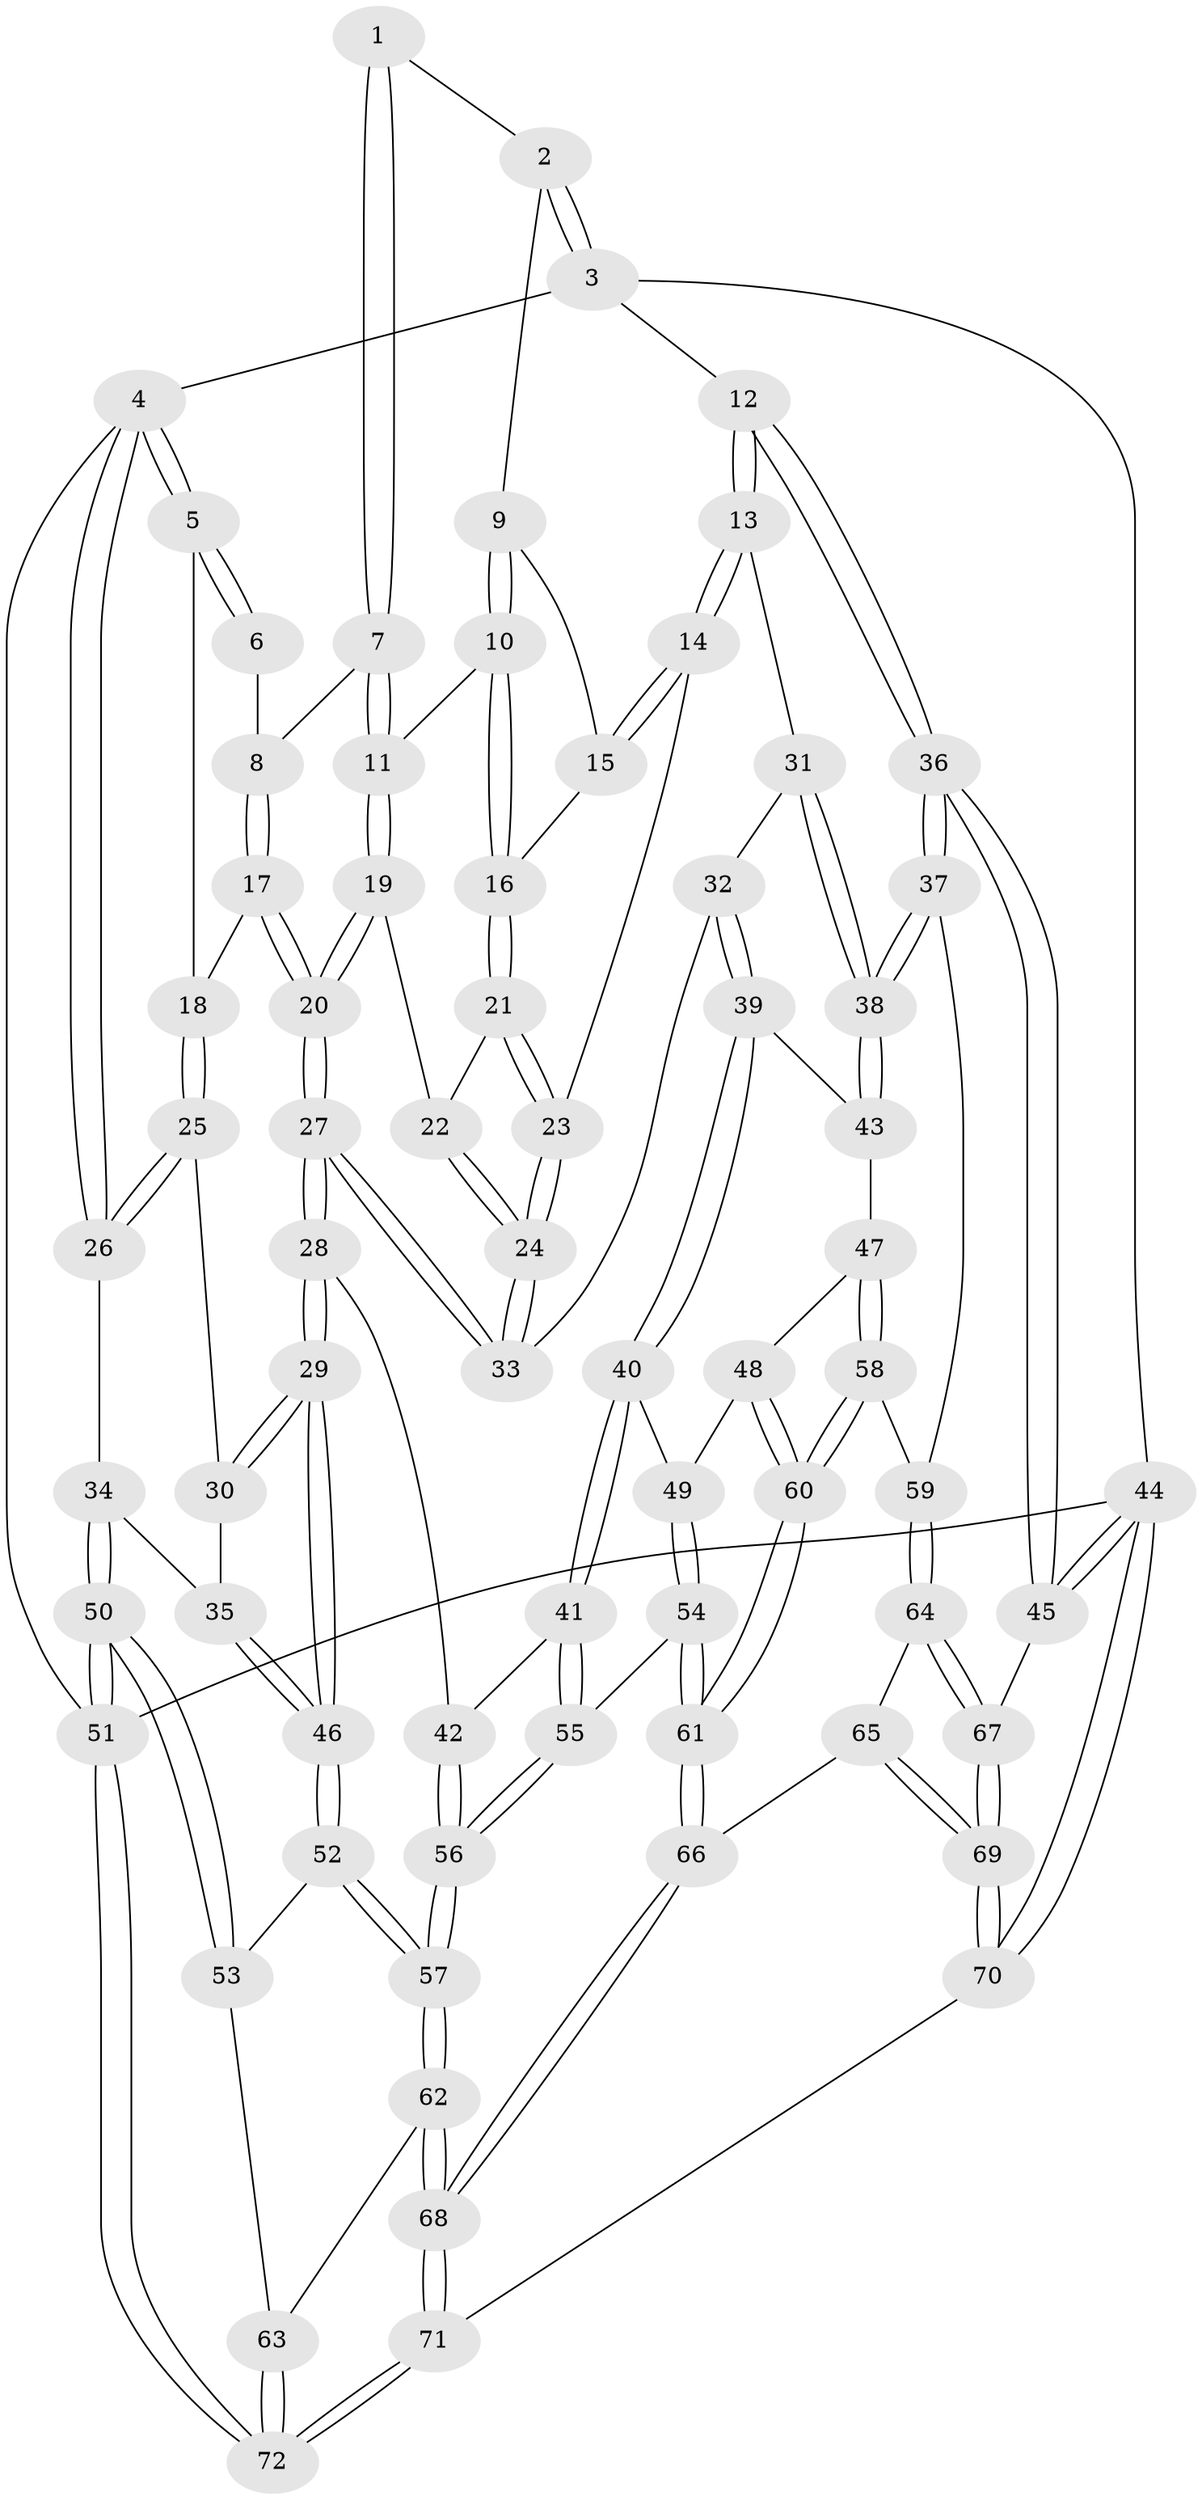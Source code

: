 // coarse degree distribution, {2: 0.2, 3: 0.5111111111111111, 4: 0.2, 5: 0.06666666666666667, 6: 0.022222222222222223}
// Generated by graph-tools (version 1.1) at 2025/54/03/04/25 22:54:43]
// undirected, 72 vertices, 177 edges
graph export_dot {
  node [color=gray90,style=filled];
  1 [pos="+0.6038870824927246+0"];
  2 [pos="+0.6143641648753602+0"];
  3 [pos="+1+0"];
  4 [pos="+0+0"];
  5 [pos="+0+0"];
  6 [pos="+0.22347361676811336+0"];
  7 [pos="+0.3573643999482697+0.1045488479166116"];
  8 [pos="+0.28909461856359203+0.10734180146459676"];
  9 [pos="+0.5850183851207956+0.0290278823343888"];
  10 [pos="+0.48487797165563856+0.14368284871533973"];
  11 [pos="+0.46776631262452006+0.15541197740471796"];
  12 [pos="+1+0.09438883359207473"];
  13 [pos="+0.9283019435587304+0.22580472158795775"];
  14 [pos="+0.7384761309518846+0.2268267148051457"];
  15 [pos="+0.617605219493854+0.09813822511751165"];
  16 [pos="+0.5826036808411368+0.2112729142099815"];
  17 [pos="+0.2586493451460074+0.15118128294516658"];
  18 [pos="+0.24240338354433705+0.15818608619386218"];
  19 [pos="+0.4580746517086327+0.26584750605148216"];
  20 [pos="+0.4269610571853431+0.35605580900031025"];
  21 [pos="+0.5828705462912981+0.21241901311790573"];
  22 [pos="+0.577507928573057+0.22006695513299473"];
  23 [pos="+0.7033294831824392+0.2470619511193666"];
  24 [pos="+0.5882334298494699+0.3748266006379798"];
  25 [pos="+0.15178126338772818+0.21053866527354084"];
  26 [pos="+0+0"];
  27 [pos="+0.43084215545621274+0.39053713979855204"];
  28 [pos="+0.3600342537127096+0.4803948637713055"];
  29 [pos="+0.2525791589018716+0.5020017997907201"];
  30 [pos="+0.15161928905813532+0.24027794436525246"];
  31 [pos="+0.8058543863214187+0.40400460404058497"];
  32 [pos="+0.6552285860663505+0.4455173709640941"];
  33 [pos="+0.5824302092123212+0.3841075192849599"];
  34 [pos="+0+0.4344363496504047"];
  35 [pos="+0+0.43728692554512755"];
  36 [pos="+1+0.636922725276391"];
  37 [pos="+0.8961148524050693+0.6482525228802375"];
  38 [pos="+0.8426271243604293+0.5944890721040353"];
  39 [pos="+0.6645552177421317+0.5528759100172937"];
  40 [pos="+0.6025402029694842+0.5993525916582526"];
  41 [pos="+0.519361066616194+0.611403045643815"];
  42 [pos="+0.42162741172286466+0.5540481075994116"];
  43 [pos="+0.6748704319818044+0.5581594994236889"];
  44 [pos="+1+1"];
  45 [pos="+1+0.7707385304818232"];
  46 [pos="+0.2208604912135517+0.5274315958293478"];
  47 [pos="+0.7038678870769+0.676098511709094"];
  48 [pos="+0.6567870657078705+0.6844137287269753"];
  49 [pos="+0.6275119877357993+0.6574032656677568"];
  50 [pos="+0+0.9370785378678225"];
  51 [pos="+0+1"];
  52 [pos="+0.1940846256707312+0.6222347447886871"];
  53 [pos="+0.1290263324641258+0.6823081631267932"];
  54 [pos="+0.5729784451170294+0.7867244901769596"];
  55 [pos="+0.5342631233237034+0.7667453581254613"];
  56 [pos="+0.4001901327982662+0.8043507304668552"];
  57 [pos="+0.3524421469553811+0.8460775307209151"];
  58 [pos="+0.7516668038567824+0.7052328216637719"];
  59 [pos="+0.8699022825388497+0.6751854564061187"];
  60 [pos="+0.6474484830769469+0.8166579918339398"];
  61 [pos="+0.6363828855340934+0.8361756992652851"];
  62 [pos="+0.3520859003038731+0.8478421133628904"];
  63 [pos="+0.24617102483705042+0.9725462888335671"];
  64 [pos="+0.8136106666519546+0.8518042327961042"];
  65 [pos="+0.8116559246908109+0.8533175488284938"];
  66 [pos="+0.6440810990198463+0.8584282666528626"];
  67 [pos="+0.9287533597006729+0.8875811952983511"];
  68 [pos="+0.5988303898509495+1"];
  69 [pos="+0.8345742682043465+1"];
  70 [pos="+0.8284509850117687+1"];
  71 [pos="+0.6260140650473315+1"];
  72 [pos="+0.0366472185501446+1"];
  1 -- 2;
  1 -- 7;
  1 -- 7;
  2 -- 3;
  2 -- 3;
  2 -- 9;
  3 -- 4;
  3 -- 12;
  3 -- 44;
  4 -- 5;
  4 -- 5;
  4 -- 26;
  4 -- 26;
  4 -- 51;
  5 -- 6;
  5 -- 6;
  5 -- 18;
  6 -- 8;
  7 -- 8;
  7 -- 11;
  7 -- 11;
  8 -- 17;
  8 -- 17;
  9 -- 10;
  9 -- 10;
  9 -- 15;
  10 -- 11;
  10 -- 16;
  10 -- 16;
  11 -- 19;
  11 -- 19;
  12 -- 13;
  12 -- 13;
  12 -- 36;
  12 -- 36;
  13 -- 14;
  13 -- 14;
  13 -- 31;
  14 -- 15;
  14 -- 15;
  14 -- 23;
  15 -- 16;
  16 -- 21;
  16 -- 21;
  17 -- 18;
  17 -- 20;
  17 -- 20;
  18 -- 25;
  18 -- 25;
  19 -- 20;
  19 -- 20;
  19 -- 22;
  20 -- 27;
  20 -- 27;
  21 -- 22;
  21 -- 23;
  21 -- 23;
  22 -- 24;
  22 -- 24;
  23 -- 24;
  23 -- 24;
  24 -- 33;
  24 -- 33;
  25 -- 26;
  25 -- 26;
  25 -- 30;
  26 -- 34;
  27 -- 28;
  27 -- 28;
  27 -- 33;
  27 -- 33;
  28 -- 29;
  28 -- 29;
  28 -- 42;
  29 -- 30;
  29 -- 30;
  29 -- 46;
  29 -- 46;
  30 -- 35;
  31 -- 32;
  31 -- 38;
  31 -- 38;
  32 -- 33;
  32 -- 39;
  32 -- 39;
  34 -- 35;
  34 -- 50;
  34 -- 50;
  35 -- 46;
  35 -- 46;
  36 -- 37;
  36 -- 37;
  36 -- 45;
  36 -- 45;
  37 -- 38;
  37 -- 38;
  37 -- 59;
  38 -- 43;
  38 -- 43;
  39 -- 40;
  39 -- 40;
  39 -- 43;
  40 -- 41;
  40 -- 41;
  40 -- 49;
  41 -- 42;
  41 -- 55;
  41 -- 55;
  42 -- 56;
  42 -- 56;
  43 -- 47;
  44 -- 45;
  44 -- 45;
  44 -- 70;
  44 -- 70;
  44 -- 51;
  45 -- 67;
  46 -- 52;
  46 -- 52;
  47 -- 48;
  47 -- 58;
  47 -- 58;
  48 -- 49;
  48 -- 60;
  48 -- 60;
  49 -- 54;
  49 -- 54;
  50 -- 51;
  50 -- 51;
  50 -- 53;
  50 -- 53;
  51 -- 72;
  51 -- 72;
  52 -- 53;
  52 -- 57;
  52 -- 57;
  53 -- 63;
  54 -- 55;
  54 -- 61;
  54 -- 61;
  55 -- 56;
  55 -- 56;
  56 -- 57;
  56 -- 57;
  57 -- 62;
  57 -- 62;
  58 -- 59;
  58 -- 60;
  58 -- 60;
  59 -- 64;
  59 -- 64;
  60 -- 61;
  60 -- 61;
  61 -- 66;
  61 -- 66;
  62 -- 63;
  62 -- 68;
  62 -- 68;
  63 -- 72;
  63 -- 72;
  64 -- 65;
  64 -- 67;
  64 -- 67;
  65 -- 66;
  65 -- 69;
  65 -- 69;
  66 -- 68;
  66 -- 68;
  67 -- 69;
  67 -- 69;
  68 -- 71;
  68 -- 71;
  69 -- 70;
  69 -- 70;
  70 -- 71;
  71 -- 72;
  71 -- 72;
}
